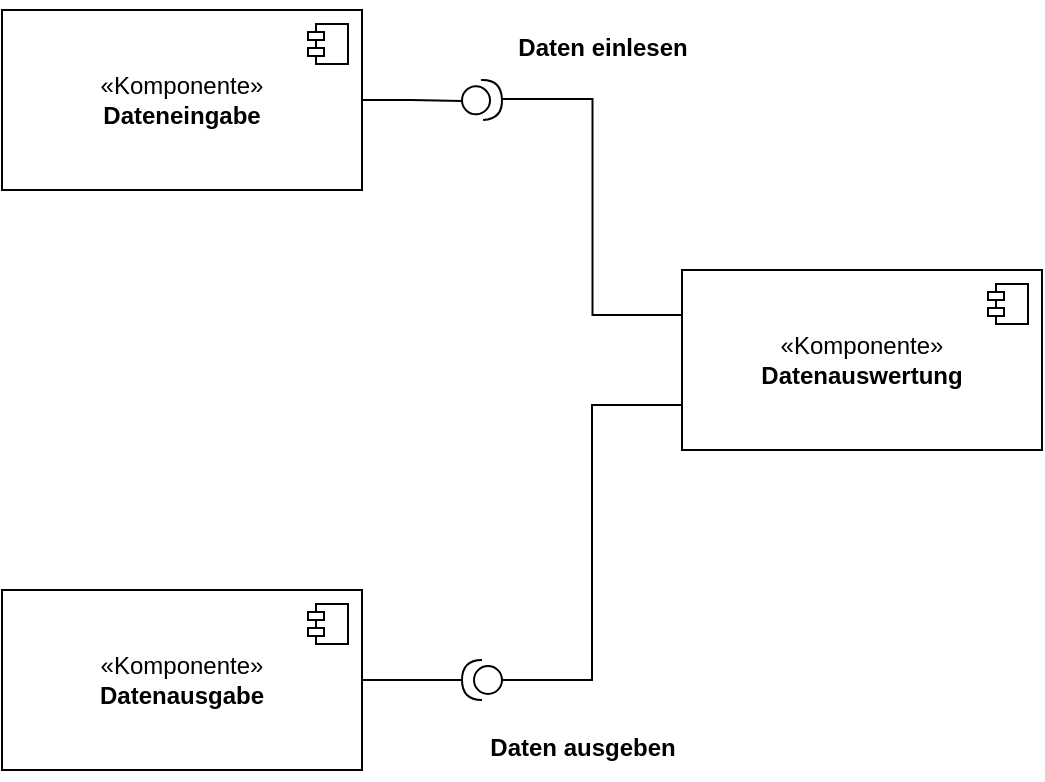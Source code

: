 <mxfile version="24.2.7" type="github">
  <diagram name="Seite-1" id="JZL2gmLyCEUYIIFYZonD">
    <mxGraphModel dx="1789" dy="1007" grid="1" gridSize="10" guides="1" tooltips="1" connect="1" arrows="1" fold="1" page="1" pageScale="1" pageWidth="827" pageHeight="1169" math="0" shadow="0">
      <root>
        <mxCell id="0" />
        <mxCell id="1" parent="0" />
        <object label="«Komponente»&lt;br&gt;&lt;b&gt;Dateneingabe&lt;/b&gt;" id="bn_bZVeaxfDnxdk5Uxtt-1">
          <mxCell style="html=1;dropTarget=0;whiteSpace=wrap;" vertex="1" parent="1">
            <mxGeometry x="60" y="120" width="180" height="90" as="geometry" />
          </mxCell>
        </object>
        <mxCell id="bn_bZVeaxfDnxdk5Uxtt-2" value="" style="shape=module;jettyWidth=8;jettyHeight=4;" vertex="1" parent="bn_bZVeaxfDnxdk5Uxtt-1">
          <mxGeometry x="1" width="20" height="20" relative="1" as="geometry">
            <mxPoint x="-27" y="7" as="offset" />
          </mxGeometry>
        </mxCell>
        <object label="«Komponente»&lt;br&gt;&lt;b&gt;Datenausgabe&lt;/b&gt;" id="bn_bZVeaxfDnxdk5Uxtt-3">
          <mxCell style="html=1;dropTarget=0;whiteSpace=wrap;" vertex="1" parent="1">
            <mxGeometry x="60" y="410" width="180" height="90" as="geometry" />
          </mxCell>
        </object>
        <mxCell id="bn_bZVeaxfDnxdk5Uxtt-4" value="" style="shape=module;jettyWidth=8;jettyHeight=4;" vertex="1" parent="bn_bZVeaxfDnxdk5Uxtt-3">
          <mxGeometry x="1" width="20" height="20" relative="1" as="geometry">
            <mxPoint x="-27" y="7" as="offset" />
          </mxGeometry>
        </mxCell>
        <object label="«Komponente»&lt;br&gt;&lt;b&gt;Datenauswertung&lt;/b&gt;" id="bn_bZVeaxfDnxdk5Uxtt-5">
          <mxCell style="html=1;dropTarget=0;whiteSpace=wrap;" vertex="1" parent="1">
            <mxGeometry x="400" y="250" width="180" height="90" as="geometry" />
          </mxCell>
        </object>
        <mxCell id="bn_bZVeaxfDnxdk5Uxtt-6" value="" style="shape=module;jettyWidth=8;jettyHeight=4;" vertex="1" parent="bn_bZVeaxfDnxdk5Uxtt-5">
          <mxGeometry x="1" width="20" height="20" relative="1" as="geometry">
            <mxPoint x="-27" y="7" as="offset" />
          </mxGeometry>
        </mxCell>
        <mxCell id="bn_bZVeaxfDnxdk5Uxtt-7" value="" style="shape=providedRequiredInterface;html=1;verticalLabelPosition=bottom;sketch=0;rotation=-3;" vertex="1" parent="1">
          <mxGeometry x="290" y="155" width="20" height="20" as="geometry" />
        </mxCell>
        <mxCell id="bn_bZVeaxfDnxdk5Uxtt-12" style="edgeStyle=orthogonalEdgeStyle;rounded=0;orthogonalLoop=1;jettySize=auto;html=1;exitX=1;exitY=0.5;exitDx=0;exitDy=0;entryX=0;entryY=0.5;entryDx=0;entryDy=0;entryPerimeter=0;startArrow=none;startFill=0;endArrow=none;endFill=0;" edge="1" parent="1" source="bn_bZVeaxfDnxdk5Uxtt-1" target="bn_bZVeaxfDnxdk5Uxtt-7">
          <mxGeometry relative="1" as="geometry" />
        </mxCell>
        <mxCell id="bn_bZVeaxfDnxdk5Uxtt-13" style="edgeStyle=orthogonalEdgeStyle;rounded=0;orthogonalLoop=1;jettySize=auto;html=1;exitX=1;exitY=0.5;exitDx=0;exitDy=0;exitPerimeter=0;entryX=0;entryY=0.25;entryDx=0;entryDy=0;endArrow=none;endFill=0;" edge="1" parent="1" source="bn_bZVeaxfDnxdk5Uxtt-7" target="bn_bZVeaxfDnxdk5Uxtt-5">
          <mxGeometry relative="1" as="geometry" />
        </mxCell>
        <mxCell id="bn_bZVeaxfDnxdk5Uxtt-21" style="edgeStyle=orthogonalEdgeStyle;rounded=0;orthogonalLoop=1;jettySize=auto;html=1;exitX=1;exitY=0.5;exitDx=0;exitDy=0;exitPerimeter=0;entryX=1;entryY=0.5;entryDx=0;entryDy=0;endArrow=none;endFill=0;" edge="1" parent="1" source="bn_bZVeaxfDnxdk5Uxtt-19" target="bn_bZVeaxfDnxdk5Uxtt-3">
          <mxGeometry relative="1" as="geometry" />
        </mxCell>
        <mxCell id="bn_bZVeaxfDnxdk5Uxtt-19" value="" style="shape=providedRequiredInterface;html=1;verticalLabelPosition=bottom;sketch=0;rotation=-180;" vertex="1" parent="1">
          <mxGeometry x="290" y="445" width="20" height="20" as="geometry" />
        </mxCell>
        <mxCell id="bn_bZVeaxfDnxdk5Uxtt-20" style="edgeStyle=orthogonalEdgeStyle;rounded=0;orthogonalLoop=1;jettySize=auto;html=1;exitX=0;exitY=0.75;exitDx=0;exitDy=0;entryX=0;entryY=0.5;entryDx=0;entryDy=0;entryPerimeter=0;endArrow=none;endFill=0;" edge="1" parent="1" source="bn_bZVeaxfDnxdk5Uxtt-5" target="bn_bZVeaxfDnxdk5Uxtt-19">
          <mxGeometry relative="1" as="geometry" />
        </mxCell>
        <mxCell id="bn_bZVeaxfDnxdk5Uxtt-22" value="&lt;font style=&quot;font-size: 12px;&quot;&gt;Daten einlesen&lt;/font&gt;" style="text;strokeColor=none;fillColor=none;html=1;fontSize=24;fontStyle=1;verticalAlign=middle;align=center;" vertex="1" parent="1">
          <mxGeometry x="310" y="115" width="100" height="40" as="geometry" />
        </mxCell>
        <mxCell id="bn_bZVeaxfDnxdk5Uxtt-23" value="&lt;font style=&quot;font-size: 12px;&quot;&gt;Daten ausgeben&lt;/font&gt;" style="text;strokeColor=none;fillColor=none;html=1;fontSize=24;fontStyle=1;verticalAlign=middle;align=center;" vertex="1" parent="1">
          <mxGeometry x="300" y="465" width="100" height="40" as="geometry" />
        </mxCell>
      </root>
    </mxGraphModel>
  </diagram>
</mxfile>
